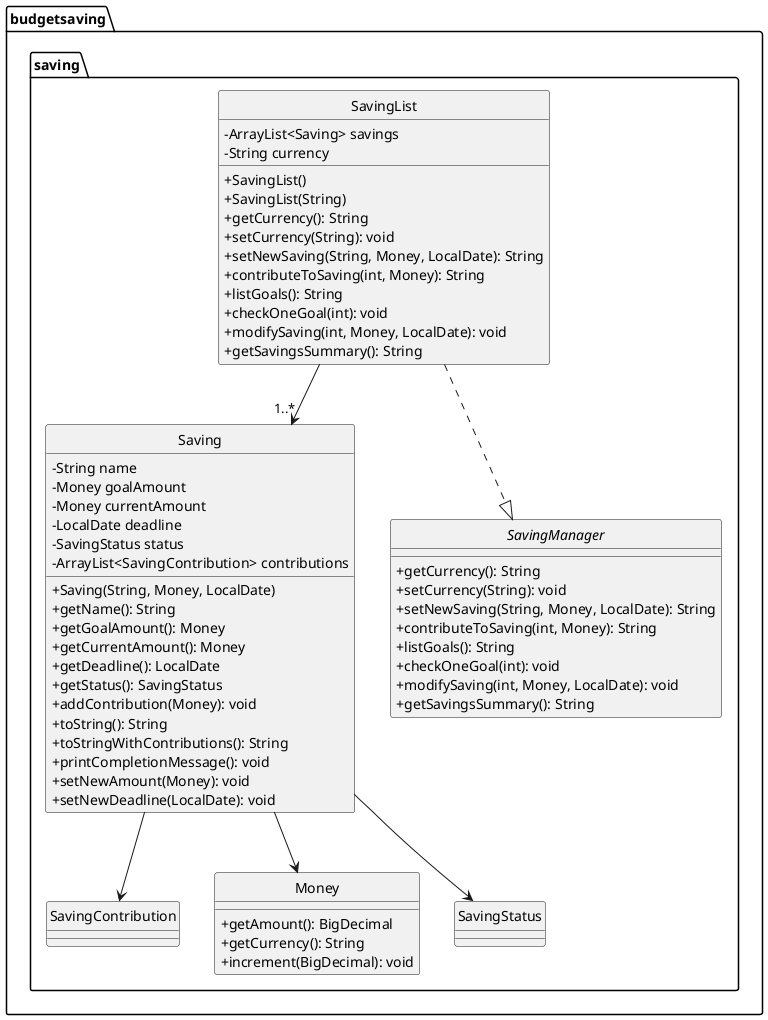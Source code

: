 @startuml

hide circle
skinparam classAttributeIconSize 0

package "budgetsaving.saving" {

    ' ========== Class: Saving ==========
    class Saving {
        - String name
        - Money goalAmount
        - Money currentAmount
        - LocalDate deadline
        - SavingStatus status
        - ArrayList<SavingContribution> contributions

        + Saving(String, Money, LocalDate)
        + getName(): String
        + getGoalAmount(): Money
        + getCurrentAmount(): Money
        + getDeadline(): LocalDate
        + getStatus(): SavingStatus
        + addContribution(Money): void
        + toString(): String
        + toStringWithContributions(): String
        + printCompletionMessage(): void
        + setNewAmount(Money): void
        + setNewDeadline(LocalDate): void
    }

    ' ========== Class: SavingList ==========
    class SavingList {
        - ArrayList<Saving> savings
        - String currency

        + SavingList()
        + SavingList(String)
        + getCurrency(): String
        + setCurrency(String): void
        + setNewSaving(String, Money, LocalDate): String
        + contributeToSaving(int, Money): String
        + listGoals(): String
        + checkOneGoal(int): void
        + modifySaving(int, Money, LocalDate): void
        + getSavingsSummary(): String
    }

    ' ========== Interfaces ==========
    interface SavingManager {
        + getCurrency(): String
        + setCurrency(String): void
        + setNewSaving(String, Money, LocalDate): String
        + contributeToSaving(int, Money): String
        + listGoals(): String
        + checkOneGoal(int): void
        + modifySaving(int, Money, LocalDate): void
        + getSavingsSummary(): String
    }

    ' ========== Supporting Classes ==========
    class SavingContribution
    class Money {
        + getAmount(): BigDecimal
        + getCurrency(): String
        + increment(BigDecimal): void
    }

    enum SavingStatus

    ' ========== Relationships ==========
    SavingList ..|> SavingManager
    SavingList --> "1..*" Saving
    Saving --> SavingContribution
    Saving --> Money
    Saving --> SavingStatus
}
@enduml
